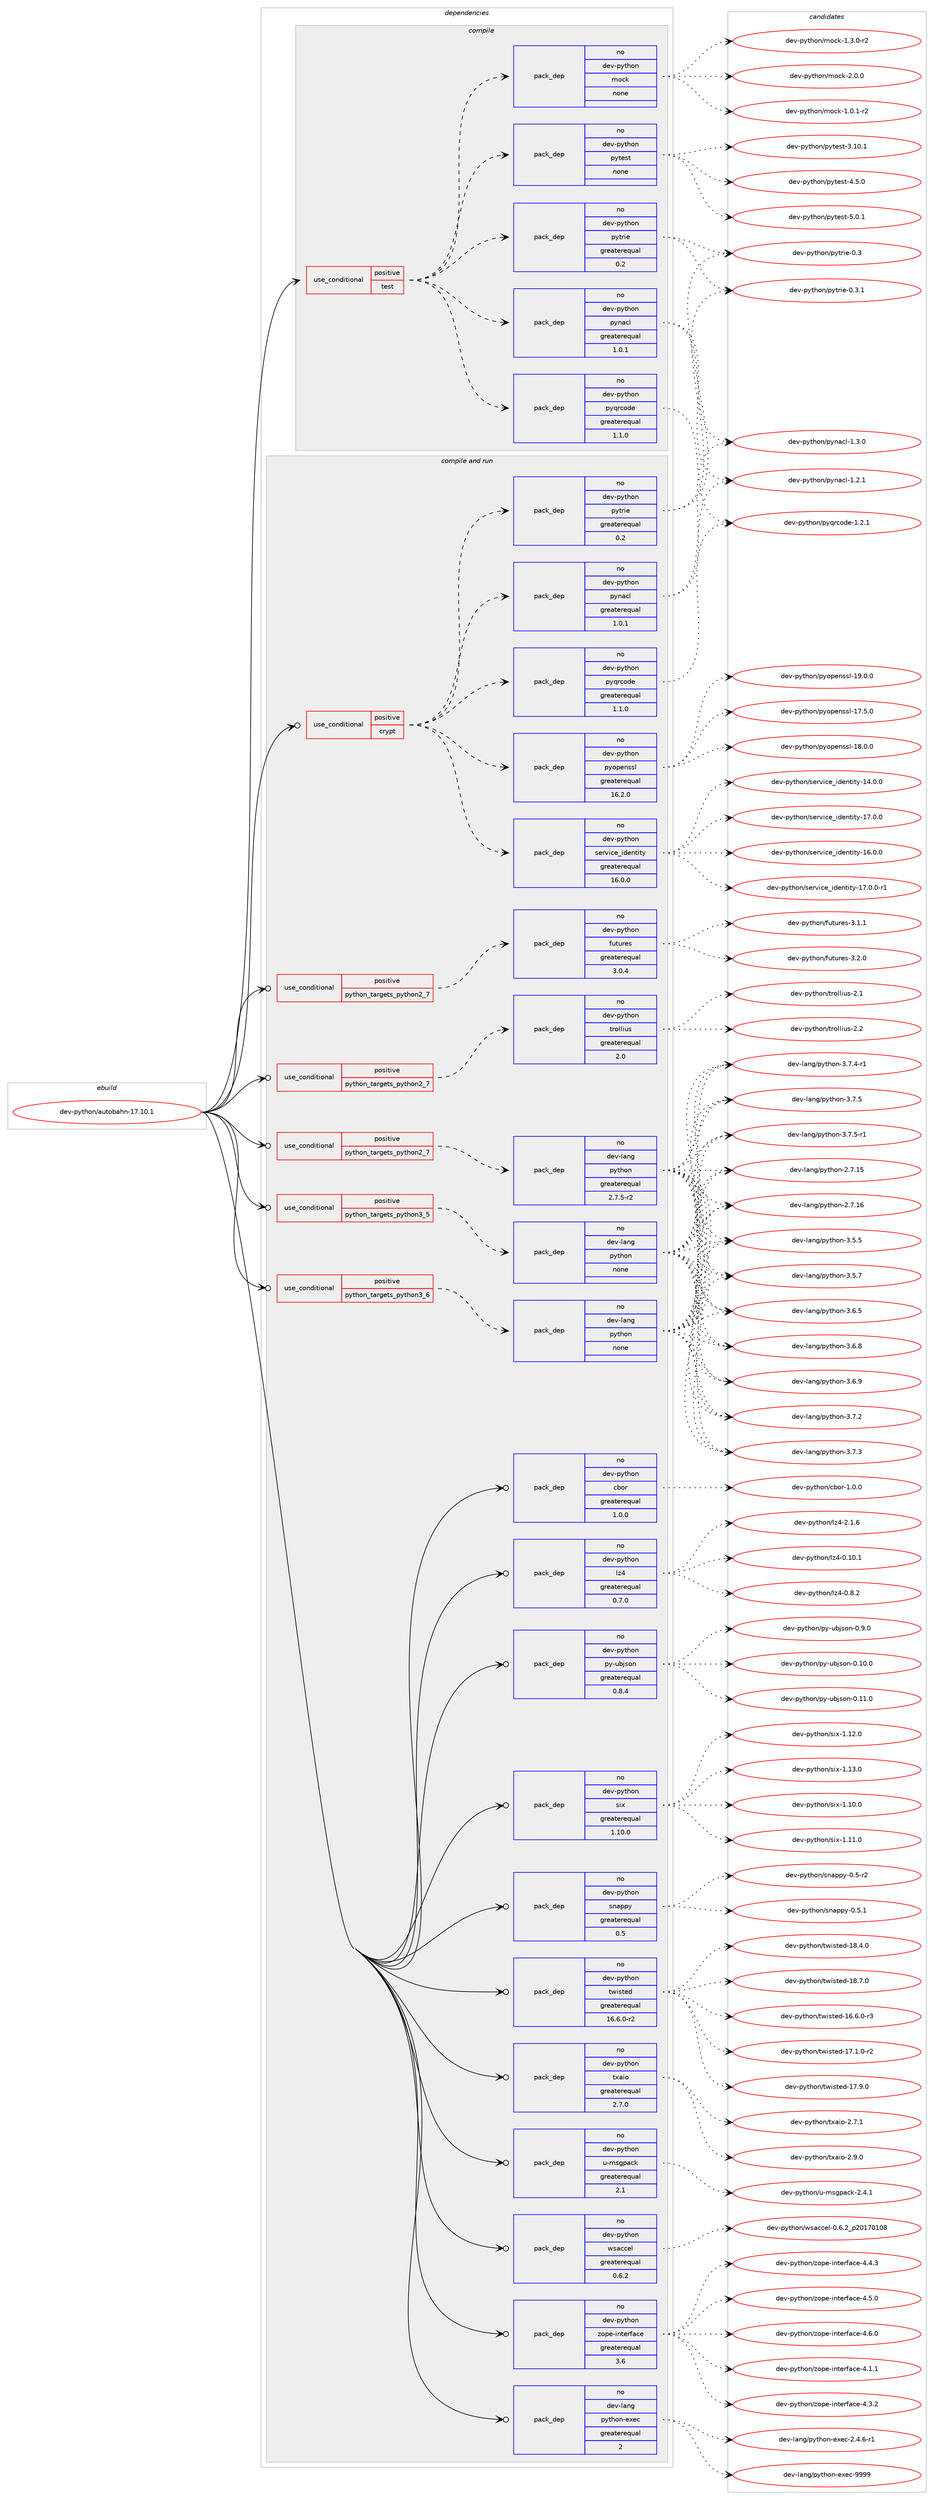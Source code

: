 digraph prolog {

# *************
# Graph options
# *************

newrank=true;
concentrate=true;
compound=true;
graph [rankdir=LR,fontname=Helvetica,fontsize=10,ranksep=1.5];#, ranksep=2.5, nodesep=0.2];
edge  [arrowhead=vee];
node  [fontname=Helvetica,fontsize=10];

# **********
# The ebuild
# **********

subgraph cluster_leftcol {
color=gray;
rank=same;
label=<<i>ebuild</i>>;
id [label="dev-python/autobahn-17.10.1", color=red, width=4, href="../dev-python/autobahn-17.10.1.svg"];
}

# ****************
# The dependencies
# ****************

subgraph cluster_midcol {
color=gray;
label=<<i>dependencies</i>>;
subgraph cluster_compile {
fillcolor="#eeeeee";
style=filled;
label=<<i>compile</i>>;
subgraph cond136487 {
dependency595331 [label=<<TABLE BORDER="0" CELLBORDER="1" CELLSPACING="0" CELLPADDING="4"><TR><TD ROWSPAN="3" CELLPADDING="10">use_conditional</TD></TR><TR><TD>positive</TD></TR><TR><TD>test</TD></TR></TABLE>>, shape=none, color=red];
subgraph pack447071 {
dependency595332 [label=<<TABLE BORDER="0" CELLBORDER="1" CELLSPACING="0" CELLPADDING="4" WIDTH="220"><TR><TD ROWSPAN="6" CELLPADDING="30">pack_dep</TD></TR><TR><TD WIDTH="110">no</TD></TR><TR><TD>dev-python</TD></TR><TR><TD>mock</TD></TR><TR><TD>none</TD></TR><TR><TD></TD></TR></TABLE>>, shape=none, color=blue];
}
dependency595331:e -> dependency595332:w [weight=20,style="dashed",arrowhead="vee"];
subgraph pack447072 {
dependency595333 [label=<<TABLE BORDER="0" CELLBORDER="1" CELLSPACING="0" CELLPADDING="4" WIDTH="220"><TR><TD ROWSPAN="6" CELLPADDING="30">pack_dep</TD></TR><TR><TD WIDTH="110">no</TD></TR><TR><TD>dev-python</TD></TR><TR><TD>pytest</TD></TR><TR><TD>none</TD></TR><TR><TD></TD></TR></TABLE>>, shape=none, color=blue];
}
dependency595331:e -> dependency595333:w [weight=20,style="dashed",arrowhead="vee"];
subgraph pack447073 {
dependency595334 [label=<<TABLE BORDER="0" CELLBORDER="1" CELLSPACING="0" CELLPADDING="4" WIDTH="220"><TR><TD ROWSPAN="6" CELLPADDING="30">pack_dep</TD></TR><TR><TD WIDTH="110">no</TD></TR><TR><TD>dev-python</TD></TR><TR><TD>pynacl</TD></TR><TR><TD>greaterequal</TD></TR><TR><TD>1.0.1</TD></TR></TABLE>>, shape=none, color=blue];
}
dependency595331:e -> dependency595334:w [weight=20,style="dashed",arrowhead="vee"];
subgraph pack447074 {
dependency595335 [label=<<TABLE BORDER="0" CELLBORDER="1" CELLSPACING="0" CELLPADDING="4" WIDTH="220"><TR><TD ROWSPAN="6" CELLPADDING="30">pack_dep</TD></TR><TR><TD WIDTH="110">no</TD></TR><TR><TD>dev-python</TD></TR><TR><TD>pytrie</TD></TR><TR><TD>greaterequal</TD></TR><TR><TD>0.2</TD></TR></TABLE>>, shape=none, color=blue];
}
dependency595331:e -> dependency595335:w [weight=20,style="dashed",arrowhead="vee"];
subgraph pack447075 {
dependency595336 [label=<<TABLE BORDER="0" CELLBORDER="1" CELLSPACING="0" CELLPADDING="4" WIDTH="220"><TR><TD ROWSPAN="6" CELLPADDING="30">pack_dep</TD></TR><TR><TD WIDTH="110">no</TD></TR><TR><TD>dev-python</TD></TR><TR><TD>pyqrcode</TD></TR><TR><TD>greaterequal</TD></TR><TR><TD>1.1.0</TD></TR></TABLE>>, shape=none, color=blue];
}
dependency595331:e -> dependency595336:w [weight=20,style="dashed",arrowhead="vee"];
}
id:e -> dependency595331:w [weight=20,style="solid",arrowhead="vee"];
}
subgraph cluster_compileandrun {
fillcolor="#eeeeee";
style=filled;
label=<<i>compile and run</i>>;
subgraph cond136488 {
dependency595337 [label=<<TABLE BORDER="0" CELLBORDER="1" CELLSPACING="0" CELLPADDING="4"><TR><TD ROWSPAN="3" CELLPADDING="10">use_conditional</TD></TR><TR><TD>positive</TD></TR><TR><TD>crypt</TD></TR></TABLE>>, shape=none, color=red];
subgraph pack447076 {
dependency595338 [label=<<TABLE BORDER="0" CELLBORDER="1" CELLSPACING="0" CELLPADDING="4" WIDTH="220"><TR><TD ROWSPAN="6" CELLPADDING="30">pack_dep</TD></TR><TR><TD WIDTH="110">no</TD></TR><TR><TD>dev-python</TD></TR><TR><TD>pyopenssl</TD></TR><TR><TD>greaterequal</TD></TR><TR><TD>16.2.0</TD></TR></TABLE>>, shape=none, color=blue];
}
dependency595337:e -> dependency595338:w [weight=20,style="dashed",arrowhead="vee"];
subgraph pack447077 {
dependency595339 [label=<<TABLE BORDER="0" CELLBORDER="1" CELLSPACING="0" CELLPADDING="4" WIDTH="220"><TR><TD ROWSPAN="6" CELLPADDING="30">pack_dep</TD></TR><TR><TD WIDTH="110">no</TD></TR><TR><TD>dev-python</TD></TR><TR><TD>pynacl</TD></TR><TR><TD>greaterequal</TD></TR><TR><TD>1.0.1</TD></TR></TABLE>>, shape=none, color=blue];
}
dependency595337:e -> dependency595339:w [weight=20,style="dashed",arrowhead="vee"];
subgraph pack447078 {
dependency595340 [label=<<TABLE BORDER="0" CELLBORDER="1" CELLSPACING="0" CELLPADDING="4" WIDTH="220"><TR><TD ROWSPAN="6" CELLPADDING="30">pack_dep</TD></TR><TR><TD WIDTH="110">no</TD></TR><TR><TD>dev-python</TD></TR><TR><TD>pytrie</TD></TR><TR><TD>greaterequal</TD></TR><TR><TD>0.2</TD></TR></TABLE>>, shape=none, color=blue];
}
dependency595337:e -> dependency595340:w [weight=20,style="dashed",arrowhead="vee"];
subgraph pack447079 {
dependency595341 [label=<<TABLE BORDER="0" CELLBORDER="1" CELLSPACING="0" CELLPADDING="4" WIDTH="220"><TR><TD ROWSPAN="6" CELLPADDING="30">pack_dep</TD></TR><TR><TD WIDTH="110">no</TD></TR><TR><TD>dev-python</TD></TR><TR><TD>pyqrcode</TD></TR><TR><TD>greaterequal</TD></TR><TR><TD>1.1.0</TD></TR></TABLE>>, shape=none, color=blue];
}
dependency595337:e -> dependency595341:w [weight=20,style="dashed",arrowhead="vee"];
subgraph pack447080 {
dependency595342 [label=<<TABLE BORDER="0" CELLBORDER="1" CELLSPACING="0" CELLPADDING="4" WIDTH="220"><TR><TD ROWSPAN="6" CELLPADDING="30">pack_dep</TD></TR><TR><TD WIDTH="110">no</TD></TR><TR><TD>dev-python</TD></TR><TR><TD>service_identity</TD></TR><TR><TD>greaterequal</TD></TR><TR><TD>16.0.0</TD></TR></TABLE>>, shape=none, color=blue];
}
dependency595337:e -> dependency595342:w [weight=20,style="dashed",arrowhead="vee"];
}
id:e -> dependency595337:w [weight=20,style="solid",arrowhead="odotvee"];
subgraph cond136489 {
dependency595343 [label=<<TABLE BORDER="0" CELLBORDER="1" CELLSPACING="0" CELLPADDING="4"><TR><TD ROWSPAN="3" CELLPADDING="10">use_conditional</TD></TR><TR><TD>positive</TD></TR><TR><TD>python_targets_python2_7</TD></TR></TABLE>>, shape=none, color=red];
subgraph pack447081 {
dependency595344 [label=<<TABLE BORDER="0" CELLBORDER="1" CELLSPACING="0" CELLPADDING="4" WIDTH="220"><TR><TD ROWSPAN="6" CELLPADDING="30">pack_dep</TD></TR><TR><TD WIDTH="110">no</TD></TR><TR><TD>dev-lang</TD></TR><TR><TD>python</TD></TR><TR><TD>greaterequal</TD></TR><TR><TD>2.7.5-r2</TD></TR></TABLE>>, shape=none, color=blue];
}
dependency595343:e -> dependency595344:w [weight=20,style="dashed",arrowhead="vee"];
}
id:e -> dependency595343:w [weight=20,style="solid",arrowhead="odotvee"];
subgraph cond136490 {
dependency595345 [label=<<TABLE BORDER="0" CELLBORDER="1" CELLSPACING="0" CELLPADDING="4"><TR><TD ROWSPAN="3" CELLPADDING="10">use_conditional</TD></TR><TR><TD>positive</TD></TR><TR><TD>python_targets_python2_7</TD></TR></TABLE>>, shape=none, color=red];
subgraph pack447082 {
dependency595346 [label=<<TABLE BORDER="0" CELLBORDER="1" CELLSPACING="0" CELLPADDING="4" WIDTH="220"><TR><TD ROWSPAN="6" CELLPADDING="30">pack_dep</TD></TR><TR><TD WIDTH="110">no</TD></TR><TR><TD>dev-python</TD></TR><TR><TD>futures</TD></TR><TR><TD>greaterequal</TD></TR><TR><TD>3.0.4</TD></TR></TABLE>>, shape=none, color=blue];
}
dependency595345:e -> dependency595346:w [weight=20,style="dashed",arrowhead="vee"];
}
id:e -> dependency595345:w [weight=20,style="solid",arrowhead="odotvee"];
subgraph cond136491 {
dependency595347 [label=<<TABLE BORDER="0" CELLBORDER="1" CELLSPACING="0" CELLPADDING="4"><TR><TD ROWSPAN="3" CELLPADDING="10">use_conditional</TD></TR><TR><TD>positive</TD></TR><TR><TD>python_targets_python2_7</TD></TR></TABLE>>, shape=none, color=red];
subgraph pack447083 {
dependency595348 [label=<<TABLE BORDER="0" CELLBORDER="1" CELLSPACING="0" CELLPADDING="4" WIDTH="220"><TR><TD ROWSPAN="6" CELLPADDING="30">pack_dep</TD></TR><TR><TD WIDTH="110">no</TD></TR><TR><TD>dev-python</TD></TR><TR><TD>trollius</TD></TR><TR><TD>greaterequal</TD></TR><TR><TD>2.0</TD></TR></TABLE>>, shape=none, color=blue];
}
dependency595347:e -> dependency595348:w [weight=20,style="dashed",arrowhead="vee"];
}
id:e -> dependency595347:w [weight=20,style="solid",arrowhead="odotvee"];
subgraph cond136492 {
dependency595349 [label=<<TABLE BORDER="0" CELLBORDER="1" CELLSPACING="0" CELLPADDING="4"><TR><TD ROWSPAN="3" CELLPADDING="10">use_conditional</TD></TR><TR><TD>positive</TD></TR><TR><TD>python_targets_python3_5</TD></TR></TABLE>>, shape=none, color=red];
subgraph pack447084 {
dependency595350 [label=<<TABLE BORDER="0" CELLBORDER="1" CELLSPACING="0" CELLPADDING="4" WIDTH="220"><TR><TD ROWSPAN="6" CELLPADDING="30">pack_dep</TD></TR><TR><TD WIDTH="110">no</TD></TR><TR><TD>dev-lang</TD></TR><TR><TD>python</TD></TR><TR><TD>none</TD></TR><TR><TD></TD></TR></TABLE>>, shape=none, color=blue];
}
dependency595349:e -> dependency595350:w [weight=20,style="dashed",arrowhead="vee"];
}
id:e -> dependency595349:w [weight=20,style="solid",arrowhead="odotvee"];
subgraph cond136493 {
dependency595351 [label=<<TABLE BORDER="0" CELLBORDER="1" CELLSPACING="0" CELLPADDING="4"><TR><TD ROWSPAN="3" CELLPADDING="10">use_conditional</TD></TR><TR><TD>positive</TD></TR><TR><TD>python_targets_python3_6</TD></TR></TABLE>>, shape=none, color=red];
subgraph pack447085 {
dependency595352 [label=<<TABLE BORDER="0" CELLBORDER="1" CELLSPACING="0" CELLPADDING="4" WIDTH="220"><TR><TD ROWSPAN="6" CELLPADDING="30">pack_dep</TD></TR><TR><TD WIDTH="110">no</TD></TR><TR><TD>dev-lang</TD></TR><TR><TD>python</TD></TR><TR><TD>none</TD></TR><TR><TD></TD></TR></TABLE>>, shape=none, color=blue];
}
dependency595351:e -> dependency595352:w [weight=20,style="dashed",arrowhead="vee"];
}
id:e -> dependency595351:w [weight=20,style="solid",arrowhead="odotvee"];
subgraph pack447086 {
dependency595353 [label=<<TABLE BORDER="0" CELLBORDER="1" CELLSPACING="0" CELLPADDING="4" WIDTH="220"><TR><TD ROWSPAN="6" CELLPADDING="30">pack_dep</TD></TR><TR><TD WIDTH="110">no</TD></TR><TR><TD>dev-lang</TD></TR><TR><TD>python-exec</TD></TR><TR><TD>greaterequal</TD></TR><TR><TD>2</TD></TR></TABLE>>, shape=none, color=blue];
}
id:e -> dependency595353:w [weight=20,style="solid",arrowhead="odotvee"];
subgraph pack447087 {
dependency595354 [label=<<TABLE BORDER="0" CELLBORDER="1" CELLSPACING="0" CELLPADDING="4" WIDTH="220"><TR><TD ROWSPAN="6" CELLPADDING="30">pack_dep</TD></TR><TR><TD WIDTH="110">no</TD></TR><TR><TD>dev-python</TD></TR><TR><TD>cbor</TD></TR><TR><TD>greaterequal</TD></TR><TR><TD>1.0.0</TD></TR></TABLE>>, shape=none, color=blue];
}
id:e -> dependency595354:w [weight=20,style="solid",arrowhead="odotvee"];
subgraph pack447088 {
dependency595355 [label=<<TABLE BORDER="0" CELLBORDER="1" CELLSPACING="0" CELLPADDING="4" WIDTH="220"><TR><TD ROWSPAN="6" CELLPADDING="30">pack_dep</TD></TR><TR><TD WIDTH="110">no</TD></TR><TR><TD>dev-python</TD></TR><TR><TD>lz4</TD></TR><TR><TD>greaterequal</TD></TR><TR><TD>0.7.0</TD></TR></TABLE>>, shape=none, color=blue];
}
id:e -> dependency595355:w [weight=20,style="solid",arrowhead="odotvee"];
subgraph pack447089 {
dependency595356 [label=<<TABLE BORDER="0" CELLBORDER="1" CELLSPACING="0" CELLPADDING="4" WIDTH="220"><TR><TD ROWSPAN="6" CELLPADDING="30">pack_dep</TD></TR><TR><TD WIDTH="110">no</TD></TR><TR><TD>dev-python</TD></TR><TR><TD>py-ubjson</TD></TR><TR><TD>greaterequal</TD></TR><TR><TD>0.8.4</TD></TR></TABLE>>, shape=none, color=blue];
}
id:e -> dependency595356:w [weight=20,style="solid",arrowhead="odotvee"];
subgraph pack447090 {
dependency595357 [label=<<TABLE BORDER="0" CELLBORDER="1" CELLSPACING="0" CELLPADDING="4" WIDTH="220"><TR><TD ROWSPAN="6" CELLPADDING="30">pack_dep</TD></TR><TR><TD WIDTH="110">no</TD></TR><TR><TD>dev-python</TD></TR><TR><TD>six</TD></TR><TR><TD>greaterequal</TD></TR><TR><TD>1.10.0</TD></TR></TABLE>>, shape=none, color=blue];
}
id:e -> dependency595357:w [weight=20,style="solid",arrowhead="odotvee"];
subgraph pack447091 {
dependency595358 [label=<<TABLE BORDER="0" CELLBORDER="1" CELLSPACING="0" CELLPADDING="4" WIDTH="220"><TR><TD ROWSPAN="6" CELLPADDING="30">pack_dep</TD></TR><TR><TD WIDTH="110">no</TD></TR><TR><TD>dev-python</TD></TR><TR><TD>snappy</TD></TR><TR><TD>greaterequal</TD></TR><TR><TD>0.5</TD></TR></TABLE>>, shape=none, color=blue];
}
id:e -> dependency595358:w [weight=20,style="solid",arrowhead="odotvee"];
subgraph pack447092 {
dependency595359 [label=<<TABLE BORDER="0" CELLBORDER="1" CELLSPACING="0" CELLPADDING="4" WIDTH="220"><TR><TD ROWSPAN="6" CELLPADDING="30">pack_dep</TD></TR><TR><TD WIDTH="110">no</TD></TR><TR><TD>dev-python</TD></TR><TR><TD>twisted</TD></TR><TR><TD>greaterequal</TD></TR><TR><TD>16.6.0-r2</TD></TR></TABLE>>, shape=none, color=blue];
}
id:e -> dependency595359:w [weight=20,style="solid",arrowhead="odotvee"];
subgraph pack447093 {
dependency595360 [label=<<TABLE BORDER="0" CELLBORDER="1" CELLSPACING="0" CELLPADDING="4" WIDTH="220"><TR><TD ROWSPAN="6" CELLPADDING="30">pack_dep</TD></TR><TR><TD WIDTH="110">no</TD></TR><TR><TD>dev-python</TD></TR><TR><TD>txaio</TD></TR><TR><TD>greaterequal</TD></TR><TR><TD>2.7.0</TD></TR></TABLE>>, shape=none, color=blue];
}
id:e -> dependency595360:w [weight=20,style="solid",arrowhead="odotvee"];
subgraph pack447094 {
dependency595361 [label=<<TABLE BORDER="0" CELLBORDER="1" CELLSPACING="0" CELLPADDING="4" WIDTH="220"><TR><TD ROWSPAN="6" CELLPADDING="30">pack_dep</TD></TR><TR><TD WIDTH="110">no</TD></TR><TR><TD>dev-python</TD></TR><TR><TD>u-msgpack</TD></TR><TR><TD>greaterequal</TD></TR><TR><TD>2.1</TD></TR></TABLE>>, shape=none, color=blue];
}
id:e -> dependency595361:w [weight=20,style="solid",arrowhead="odotvee"];
subgraph pack447095 {
dependency595362 [label=<<TABLE BORDER="0" CELLBORDER="1" CELLSPACING="0" CELLPADDING="4" WIDTH="220"><TR><TD ROWSPAN="6" CELLPADDING="30">pack_dep</TD></TR><TR><TD WIDTH="110">no</TD></TR><TR><TD>dev-python</TD></TR><TR><TD>wsaccel</TD></TR><TR><TD>greaterequal</TD></TR><TR><TD>0.6.2</TD></TR></TABLE>>, shape=none, color=blue];
}
id:e -> dependency595362:w [weight=20,style="solid",arrowhead="odotvee"];
subgraph pack447096 {
dependency595363 [label=<<TABLE BORDER="0" CELLBORDER="1" CELLSPACING="0" CELLPADDING="4" WIDTH="220"><TR><TD ROWSPAN="6" CELLPADDING="30">pack_dep</TD></TR><TR><TD WIDTH="110">no</TD></TR><TR><TD>dev-python</TD></TR><TR><TD>zope-interface</TD></TR><TR><TD>greaterequal</TD></TR><TR><TD>3.6</TD></TR></TABLE>>, shape=none, color=blue];
}
id:e -> dependency595363:w [weight=20,style="solid",arrowhead="odotvee"];
}
subgraph cluster_run {
fillcolor="#eeeeee";
style=filled;
label=<<i>run</i>>;
}
}

# **************
# The candidates
# **************

subgraph cluster_choices {
rank=same;
color=gray;
label=<<i>candidates</i>>;

subgraph choice447071 {
color=black;
nodesep=1;
choice1001011184511212111610411111047109111991074549464846494511450 [label="dev-python/mock-1.0.1-r2", color=red, width=4,href="../dev-python/mock-1.0.1-r2.svg"];
choice1001011184511212111610411111047109111991074549465146484511450 [label="dev-python/mock-1.3.0-r2", color=red, width=4,href="../dev-python/mock-1.3.0-r2.svg"];
choice100101118451121211161041111104710911199107455046484648 [label="dev-python/mock-2.0.0", color=red, width=4,href="../dev-python/mock-2.0.0.svg"];
dependency595332:e -> choice1001011184511212111610411111047109111991074549464846494511450:w [style=dotted,weight="100"];
dependency595332:e -> choice1001011184511212111610411111047109111991074549465146484511450:w [style=dotted,weight="100"];
dependency595332:e -> choice100101118451121211161041111104710911199107455046484648:w [style=dotted,weight="100"];
}
subgraph choice447072 {
color=black;
nodesep=1;
choice100101118451121211161041111104711212111610111511645514649484649 [label="dev-python/pytest-3.10.1", color=red, width=4,href="../dev-python/pytest-3.10.1.svg"];
choice1001011184511212111610411111047112121116101115116455246534648 [label="dev-python/pytest-4.5.0", color=red, width=4,href="../dev-python/pytest-4.5.0.svg"];
choice1001011184511212111610411111047112121116101115116455346484649 [label="dev-python/pytest-5.0.1", color=red, width=4,href="../dev-python/pytest-5.0.1.svg"];
dependency595333:e -> choice100101118451121211161041111104711212111610111511645514649484649:w [style=dotted,weight="100"];
dependency595333:e -> choice1001011184511212111610411111047112121116101115116455246534648:w [style=dotted,weight="100"];
dependency595333:e -> choice1001011184511212111610411111047112121116101115116455346484649:w [style=dotted,weight="100"];
}
subgraph choice447073 {
color=black;
nodesep=1;
choice10010111845112121116104111110471121211109799108454946504649 [label="dev-python/pynacl-1.2.1", color=red, width=4,href="../dev-python/pynacl-1.2.1.svg"];
choice10010111845112121116104111110471121211109799108454946514648 [label="dev-python/pynacl-1.3.0", color=red, width=4,href="../dev-python/pynacl-1.3.0.svg"];
dependency595334:e -> choice10010111845112121116104111110471121211109799108454946504649:w [style=dotted,weight="100"];
dependency595334:e -> choice10010111845112121116104111110471121211109799108454946514648:w [style=dotted,weight="100"];
}
subgraph choice447074 {
color=black;
nodesep=1;
choice100101118451121211161041111104711212111611410510145484651 [label="dev-python/pytrie-0.3", color=red, width=4,href="../dev-python/pytrie-0.3.svg"];
choice1001011184511212111610411111047112121116114105101454846514649 [label="dev-python/pytrie-0.3.1", color=red, width=4,href="../dev-python/pytrie-0.3.1.svg"];
dependency595335:e -> choice100101118451121211161041111104711212111611410510145484651:w [style=dotted,weight="100"];
dependency595335:e -> choice1001011184511212111610411111047112121116114105101454846514649:w [style=dotted,weight="100"];
}
subgraph choice447075 {
color=black;
nodesep=1;
choice100101118451121211161041111104711212111311499111100101454946504649 [label="dev-python/pyqrcode-1.2.1", color=red, width=4,href="../dev-python/pyqrcode-1.2.1.svg"];
dependency595336:e -> choice100101118451121211161041111104711212111311499111100101454946504649:w [style=dotted,weight="100"];
}
subgraph choice447076 {
color=black;
nodesep=1;
choice100101118451121211161041111104711212111111210111011511510845495546534648 [label="dev-python/pyopenssl-17.5.0", color=red, width=4,href="../dev-python/pyopenssl-17.5.0.svg"];
choice100101118451121211161041111104711212111111210111011511510845495646484648 [label="dev-python/pyopenssl-18.0.0", color=red, width=4,href="../dev-python/pyopenssl-18.0.0.svg"];
choice100101118451121211161041111104711212111111210111011511510845495746484648 [label="dev-python/pyopenssl-19.0.0", color=red, width=4,href="../dev-python/pyopenssl-19.0.0.svg"];
dependency595338:e -> choice100101118451121211161041111104711212111111210111011511510845495546534648:w [style=dotted,weight="100"];
dependency595338:e -> choice100101118451121211161041111104711212111111210111011511510845495646484648:w [style=dotted,weight="100"];
dependency595338:e -> choice100101118451121211161041111104711212111111210111011511510845495746484648:w [style=dotted,weight="100"];
}
subgraph choice447077 {
color=black;
nodesep=1;
choice10010111845112121116104111110471121211109799108454946504649 [label="dev-python/pynacl-1.2.1", color=red, width=4,href="../dev-python/pynacl-1.2.1.svg"];
choice10010111845112121116104111110471121211109799108454946514648 [label="dev-python/pynacl-1.3.0", color=red, width=4,href="../dev-python/pynacl-1.3.0.svg"];
dependency595339:e -> choice10010111845112121116104111110471121211109799108454946504649:w [style=dotted,weight="100"];
dependency595339:e -> choice10010111845112121116104111110471121211109799108454946514648:w [style=dotted,weight="100"];
}
subgraph choice447078 {
color=black;
nodesep=1;
choice100101118451121211161041111104711212111611410510145484651 [label="dev-python/pytrie-0.3", color=red, width=4,href="../dev-python/pytrie-0.3.svg"];
choice1001011184511212111610411111047112121116114105101454846514649 [label="dev-python/pytrie-0.3.1", color=red, width=4,href="../dev-python/pytrie-0.3.1.svg"];
dependency595340:e -> choice100101118451121211161041111104711212111611410510145484651:w [style=dotted,weight="100"];
dependency595340:e -> choice1001011184511212111610411111047112121116114105101454846514649:w [style=dotted,weight="100"];
}
subgraph choice447079 {
color=black;
nodesep=1;
choice100101118451121211161041111104711212111311499111100101454946504649 [label="dev-python/pyqrcode-1.2.1", color=red, width=4,href="../dev-python/pyqrcode-1.2.1.svg"];
dependency595341:e -> choice100101118451121211161041111104711212111311499111100101454946504649:w [style=dotted,weight="100"];
}
subgraph choice447080 {
color=black;
nodesep=1;
choice1001011184511212111610411111047115101114118105991019510510010111011610511612145495246484648 [label="dev-python/service_identity-14.0.0", color=red, width=4,href="../dev-python/service_identity-14.0.0.svg"];
choice1001011184511212111610411111047115101114118105991019510510010111011610511612145495446484648 [label="dev-python/service_identity-16.0.0", color=red, width=4,href="../dev-python/service_identity-16.0.0.svg"];
choice1001011184511212111610411111047115101114118105991019510510010111011610511612145495546484648 [label="dev-python/service_identity-17.0.0", color=red, width=4,href="../dev-python/service_identity-17.0.0.svg"];
choice10010111845112121116104111110471151011141181059910195105100101110116105116121454955464846484511449 [label="dev-python/service_identity-17.0.0-r1", color=red, width=4,href="../dev-python/service_identity-17.0.0-r1.svg"];
dependency595342:e -> choice1001011184511212111610411111047115101114118105991019510510010111011610511612145495246484648:w [style=dotted,weight="100"];
dependency595342:e -> choice1001011184511212111610411111047115101114118105991019510510010111011610511612145495446484648:w [style=dotted,weight="100"];
dependency595342:e -> choice1001011184511212111610411111047115101114118105991019510510010111011610511612145495546484648:w [style=dotted,weight="100"];
dependency595342:e -> choice10010111845112121116104111110471151011141181059910195105100101110116105116121454955464846484511449:w [style=dotted,weight="100"];
}
subgraph choice447081 {
color=black;
nodesep=1;
choice10010111845108971101034711212111610411111045504655464953 [label="dev-lang/python-2.7.15", color=red, width=4,href="../dev-lang/python-2.7.15.svg"];
choice10010111845108971101034711212111610411111045504655464954 [label="dev-lang/python-2.7.16", color=red, width=4,href="../dev-lang/python-2.7.16.svg"];
choice100101118451089711010347112121116104111110455146534653 [label="dev-lang/python-3.5.5", color=red, width=4,href="../dev-lang/python-3.5.5.svg"];
choice100101118451089711010347112121116104111110455146534655 [label="dev-lang/python-3.5.7", color=red, width=4,href="../dev-lang/python-3.5.7.svg"];
choice100101118451089711010347112121116104111110455146544653 [label="dev-lang/python-3.6.5", color=red, width=4,href="../dev-lang/python-3.6.5.svg"];
choice100101118451089711010347112121116104111110455146544656 [label="dev-lang/python-3.6.8", color=red, width=4,href="../dev-lang/python-3.6.8.svg"];
choice100101118451089711010347112121116104111110455146544657 [label="dev-lang/python-3.6.9", color=red, width=4,href="../dev-lang/python-3.6.9.svg"];
choice100101118451089711010347112121116104111110455146554650 [label="dev-lang/python-3.7.2", color=red, width=4,href="../dev-lang/python-3.7.2.svg"];
choice100101118451089711010347112121116104111110455146554651 [label="dev-lang/python-3.7.3", color=red, width=4,href="../dev-lang/python-3.7.3.svg"];
choice1001011184510897110103471121211161041111104551465546524511449 [label="dev-lang/python-3.7.4-r1", color=red, width=4,href="../dev-lang/python-3.7.4-r1.svg"];
choice100101118451089711010347112121116104111110455146554653 [label="dev-lang/python-3.7.5", color=red, width=4,href="../dev-lang/python-3.7.5.svg"];
choice1001011184510897110103471121211161041111104551465546534511449 [label="dev-lang/python-3.7.5-r1", color=red, width=4,href="../dev-lang/python-3.7.5-r1.svg"];
dependency595344:e -> choice10010111845108971101034711212111610411111045504655464953:w [style=dotted,weight="100"];
dependency595344:e -> choice10010111845108971101034711212111610411111045504655464954:w [style=dotted,weight="100"];
dependency595344:e -> choice100101118451089711010347112121116104111110455146534653:w [style=dotted,weight="100"];
dependency595344:e -> choice100101118451089711010347112121116104111110455146534655:w [style=dotted,weight="100"];
dependency595344:e -> choice100101118451089711010347112121116104111110455146544653:w [style=dotted,weight="100"];
dependency595344:e -> choice100101118451089711010347112121116104111110455146544656:w [style=dotted,weight="100"];
dependency595344:e -> choice100101118451089711010347112121116104111110455146544657:w [style=dotted,weight="100"];
dependency595344:e -> choice100101118451089711010347112121116104111110455146554650:w [style=dotted,weight="100"];
dependency595344:e -> choice100101118451089711010347112121116104111110455146554651:w [style=dotted,weight="100"];
dependency595344:e -> choice1001011184510897110103471121211161041111104551465546524511449:w [style=dotted,weight="100"];
dependency595344:e -> choice100101118451089711010347112121116104111110455146554653:w [style=dotted,weight="100"];
dependency595344:e -> choice1001011184510897110103471121211161041111104551465546534511449:w [style=dotted,weight="100"];
}
subgraph choice447082 {
color=black;
nodesep=1;
choice1001011184511212111610411111047102117116117114101115455146494649 [label="dev-python/futures-3.1.1", color=red, width=4,href="../dev-python/futures-3.1.1.svg"];
choice1001011184511212111610411111047102117116117114101115455146504648 [label="dev-python/futures-3.2.0", color=red, width=4,href="../dev-python/futures-3.2.0.svg"];
dependency595346:e -> choice1001011184511212111610411111047102117116117114101115455146494649:w [style=dotted,weight="100"];
dependency595346:e -> choice1001011184511212111610411111047102117116117114101115455146504648:w [style=dotted,weight="100"];
}
subgraph choice447083 {
color=black;
nodesep=1;
choice100101118451121211161041111104711611411110810810511711545504649 [label="dev-python/trollius-2.1", color=red, width=4,href="../dev-python/trollius-2.1.svg"];
choice100101118451121211161041111104711611411110810810511711545504650 [label="dev-python/trollius-2.2", color=red, width=4,href="../dev-python/trollius-2.2.svg"];
dependency595348:e -> choice100101118451121211161041111104711611411110810810511711545504649:w [style=dotted,weight="100"];
dependency595348:e -> choice100101118451121211161041111104711611411110810810511711545504650:w [style=dotted,weight="100"];
}
subgraph choice447084 {
color=black;
nodesep=1;
choice10010111845108971101034711212111610411111045504655464953 [label="dev-lang/python-2.7.15", color=red, width=4,href="../dev-lang/python-2.7.15.svg"];
choice10010111845108971101034711212111610411111045504655464954 [label="dev-lang/python-2.7.16", color=red, width=4,href="../dev-lang/python-2.7.16.svg"];
choice100101118451089711010347112121116104111110455146534653 [label="dev-lang/python-3.5.5", color=red, width=4,href="../dev-lang/python-3.5.5.svg"];
choice100101118451089711010347112121116104111110455146534655 [label="dev-lang/python-3.5.7", color=red, width=4,href="../dev-lang/python-3.5.7.svg"];
choice100101118451089711010347112121116104111110455146544653 [label="dev-lang/python-3.6.5", color=red, width=4,href="../dev-lang/python-3.6.5.svg"];
choice100101118451089711010347112121116104111110455146544656 [label="dev-lang/python-3.6.8", color=red, width=4,href="../dev-lang/python-3.6.8.svg"];
choice100101118451089711010347112121116104111110455146544657 [label="dev-lang/python-3.6.9", color=red, width=4,href="../dev-lang/python-3.6.9.svg"];
choice100101118451089711010347112121116104111110455146554650 [label="dev-lang/python-3.7.2", color=red, width=4,href="../dev-lang/python-3.7.2.svg"];
choice100101118451089711010347112121116104111110455146554651 [label="dev-lang/python-3.7.3", color=red, width=4,href="../dev-lang/python-3.7.3.svg"];
choice1001011184510897110103471121211161041111104551465546524511449 [label="dev-lang/python-3.7.4-r1", color=red, width=4,href="../dev-lang/python-3.7.4-r1.svg"];
choice100101118451089711010347112121116104111110455146554653 [label="dev-lang/python-3.7.5", color=red, width=4,href="../dev-lang/python-3.7.5.svg"];
choice1001011184510897110103471121211161041111104551465546534511449 [label="dev-lang/python-3.7.5-r1", color=red, width=4,href="../dev-lang/python-3.7.5-r1.svg"];
dependency595350:e -> choice10010111845108971101034711212111610411111045504655464953:w [style=dotted,weight="100"];
dependency595350:e -> choice10010111845108971101034711212111610411111045504655464954:w [style=dotted,weight="100"];
dependency595350:e -> choice100101118451089711010347112121116104111110455146534653:w [style=dotted,weight="100"];
dependency595350:e -> choice100101118451089711010347112121116104111110455146534655:w [style=dotted,weight="100"];
dependency595350:e -> choice100101118451089711010347112121116104111110455146544653:w [style=dotted,weight="100"];
dependency595350:e -> choice100101118451089711010347112121116104111110455146544656:w [style=dotted,weight="100"];
dependency595350:e -> choice100101118451089711010347112121116104111110455146544657:w [style=dotted,weight="100"];
dependency595350:e -> choice100101118451089711010347112121116104111110455146554650:w [style=dotted,weight="100"];
dependency595350:e -> choice100101118451089711010347112121116104111110455146554651:w [style=dotted,weight="100"];
dependency595350:e -> choice1001011184510897110103471121211161041111104551465546524511449:w [style=dotted,weight="100"];
dependency595350:e -> choice100101118451089711010347112121116104111110455146554653:w [style=dotted,weight="100"];
dependency595350:e -> choice1001011184510897110103471121211161041111104551465546534511449:w [style=dotted,weight="100"];
}
subgraph choice447085 {
color=black;
nodesep=1;
choice10010111845108971101034711212111610411111045504655464953 [label="dev-lang/python-2.7.15", color=red, width=4,href="../dev-lang/python-2.7.15.svg"];
choice10010111845108971101034711212111610411111045504655464954 [label="dev-lang/python-2.7.16", color=red, width=4,href="../dev-lang/python-2.7.16.svg"];
choice100101118451089711010347112121116104111110455146534653 [label="dev-lang/python-3.5.5", color=red, width=4,href="../dev-lang/python-3.5.5.svg"];
choice100101118451089711010347112121116104111110455146534655 [label="dev-lang/python-3.5.7", color=red, width=4,href="../dev-lang/python-3.5.7.svg"];
choice100101118451089711010347112121116104111110455146544653 [label="dev-lang/python-3.6.5", color=red, width=4,href="../dev-lang/python-3.6.5.svg"];
choice100101118451089711010347112121116104111110455146544656 [label="dev-lang/python-3.6.8", color=red, width=4,href="../dev-lang/python-3.6.8.svg"];
choice100101118451089711010347112121116104111110455146544657 [label="dev-lang/python-3.6.9", color=red, width=4,href="../dev-lang/python-3.6.9.svg"];
choice100101118451089711010347112121116104111110455146554650 [label="dev-lang/python-3.7.2", color=red, width=4,href="../dev-lang/python-3.7.2.svg"];
choice100101118451089711010347112121116104111110455146554651 [label="dev-lang/python-3.7.3", color=red, width=4,href="../dev-lang/python-3.7.3.svg"];
choice1001011184510897110103471121211161041111104551465546524511449 [label="dev-lang/python-3.7.4-r1", color=red, width=4,href="../dev-lang/python-3.7.4-r1.svg"];
choice100101118451089711010347112121116104111110455146554653 [label="dev-lang/python-3.7.5", color=red, width=4,href="../dev-lang/python-3.7.5.svg"];
choice1001011184510897110103471121211161041111104551465546534511449 [label="dev-lang/python-3.7.5-r1", color=red, width=4,href="../dev-lang/python-3.7.5-r1.svg"];
dependency595352:e -> choice10010111845108971101034711212111610411111045504655464953:w [style=dotted,weight="100"];
dependency595352:e -> choice10010111845108971101034711212111610411111045504655464954:w [style=dotted,weight="100"];
dependency595352:e -> choice100101118451089711010347112121116104111110455146534653:w [style=dotted,weight="100"];
dependency595352:e -> choice100101118451089711010347112121116104111110455146534655:w [style=dotted,weight="100"];
dependency595352:e -> choice100101118451089711010347112121116104111110455146544653:w [style=dotted,weight="100"];
dependency595352:e -> choice100101118451089711010347112121116104111110455146544656:w [style=dotted,weight="100"];
dependency595352:e -> choice100101118451089711010347112121116104111110455146544657:w [style=dotted,weight="100"];
dependency595352:e -> choice100101118451089711010347112121116104111110455146554650:w [style=dotted,weight="100"];
dependency595352:e -> choice100101118451089711010347112121116104111110455146554651:w [style=dotted,weight="100"];
dependency595352:e -> choice1001011184510897110103471121211161041111104551465546524511449:w [style=dotted,weight="100"];
dependency595352:e -> choice100101118451089711010347112121116104111110455146554653:w [style=dotted,weight="100"];
dependency595352:e -> choice1001011184510897110103471121211161041111104551465546534511449:w [style=dotted,weight="100"];
}
subgraph choice447086 {
color=black;
nodesep=1;
choice10010111845108971101034711212111610411111045101120101994550465246544511449 [label="dev-lang/python-exec-2.4.6-r1", color=red, width=4,href="../dev-lang/python-exec-2.4.6-r1.svg"];
choice10010111845108971101034711212111610411111045101120101994557575757 [label="dev-lang/python-exec-9999", color=red, width=4,href="../dev-lang/python-exec-9999.svg"];
dependency595353:e -> choice10010111845108971101034711212111610411111045101120101994550465246544511449:w [style=dotted,weight="100"];
dependency595353:e -> choice10010111845108971101034711212111610411111045101120101994557575757:w [style=dotted,weight="100"];
}
subgraph choice447087 {
color=black;
nodesep=1;
choice10010111845112121116104111110479998111114454946484648 [label="dev-python/cbor-1.0.0", color=red, width=4,href="../dev-python/cbor-1.0.0.svg"];
dependency595354:e -> choice10010111845112121116104111110479998111114454946484648:w [style=dotted,weight="100"];
}
subgraph choice447088 {
color=black;
nodesep=1;
choice10010111845112121116104111110471081225245484649484649 [label="dev-python/lz4-0.10.1", color=red, width=4,href="../dev-python/lz4-0.10.1.svg"];
choice100101118451121211161041111104710812252454846564650 [label="dev-python/lz4-0.8.2", color=red, width=4,href="../dev-python/lz4-0.8.2.svg"];
choice100101118451121211161041111104710812252455046494654 [label="dev-python/lz4-2.1.6", color=red, width=4,href="../dev-python/lz4-2.1.6.svg"];
dependency595355:e -> choice10010111845112121116104111110471081225245484649484649:w [style=dotted,weight="100"];
dependency595355:e -> choice100101118451121211161041111104710812252454846564650:w [style=dotted,weight="100"];
dependency595355:e -> choice100101118451121211161041111104710812252455046494654:w [style=dotted,weight="100"];
}
subgraph choice447089 {
color=black;
nodesep=1;
choice1001011184511212111610411111047112121451179810611511111045484649484648 [label="dev-python/py-ubjson-0.10.0", color=red, width=4,href="../dev-python/py-ubjson-0.10.0.svg"];
choice1001011184511212111610411111047112121451179810611511111045484649494648 [label="dev-python/py-ubjson-0.11.0", color=red, width=4,href="../dev-python/py-ubjson-0.11.0.svg"];
choice10010111845112121116104111110471121214511798106115111110454846574648 [label="dev-python/py-ubjson-0.9.0", color=red, width=4,href="../dev-python/py-ubjson-0.9.0.svg"];
dependency595356:e -> choice1001011184511212111610411111047112121451179810611511111045484649484648:w [style=dotted,weight="100"];
dependency595356:e -> choice1001011184511212111610411111047112121451179810611511111045484649494648:w [style=dotted,weight="100"];
dependency595356:e -> choice10010111845112121116104111110471121214511798106115111110454846574648:w [style=dotted,weight="100"];
}
subgraph choice447090 {
color=black;
nodesep=1;
choice100101118451121211161041111104711510512045494649484648 [label="dev-python/six-1.10.0", color=red, width=4,href="../dev-python/six-1.10.0.svg"];
choice100101118451121211161041111104711510512045494649494648 [label="dev-python/six-1.11.0", color=red, width=4,href="../dev-python/six-1.11.0.svg"];
choice100101118451121211161041111104711510512045494649504648 [label="dev-python/six-1.12.0", color=red, width=4,href="../dev-python/six-1.12.0.svg"];
choice100101118451121211161041111104711510512045494649514648 [label="dev-python/six-1.13.0", color=red, width=4,href="../dev-python/six-1.13.0.svg"];
dependency595357:e -> choice100101118451121211161041111104711510512045494649484648:w [style=dotted,weight="100"];
dependency595357:e -> choice100101118451121211161041111104711510512045494649494648:w [style=dotted,weight="100"];
dependency595357:e -> choice100101118451121211161041111104711510512045494649504648:w [style=dotted,weight="100"];
dependency595357:e -> choice100101118451121211161041111104711510512045494649514648:w [style=dotted,weight="100"];
}
subgraph choice447091 {
color=black;
nodesep=1;
choice100101118451121211161041111104711511097112112121454846534511450 [label="dev-python/snappy-0.5-r2", color=red, width=4,href="../dev-python/snappy-0.5-r2.svg"];
choice100101118451121211161041111104711511097112112121454846534649 [label="dev-python/snappy-0.5.1", color=red, width=4,href="../dev-python/snappy-0.5.1.svg"];
dependency595358:e -> choice100101118451121211161041111104711511097112112121454846534511450:w [style=dotted,weight="100"];
dependency595358:e -> choice100101118451121211161041111104711511097112112121454846534649:w [style=dotted,weight="100"];
}
subgraph choice447092 {
color=black;
nodesep=1;
choice1001011184511212111610411111047116119105115116101100454954465446484511451 [label="dev-python/twisted-16.6.0-r3", color=red, width=4,href="../dev-python/twisted-16.6.0-r3.svg"];
choice1001011184511212111610411111047116119105115116101100454955464946484511450 [label="dev-python/twisted-17.1.0-r2", color=red, width=4,href="../dev-python/twisted-17.1.0-r2.svg"];
choice100101118451121211161041111104711611910511511610110045495546574648 [label="dev-python/twisted-17.9.0", color=red, width=4,href="../dev-python/twisted-17.9.0.svg"];
choice100101118451121211161041111104711611910511511610110045495646524648 [label="dev-python/twisted-18.4.0", color=red, width=4,href="../dev-python/twisted-18.4.0.svg"];
choice100101118451121211161041111104711611910511511610110045495646554648 [label="dev-python/twisted-18.7.0", color=red, width=4,href="../dev-python/twisted-18.7.0.svg"];
dependency595359:e -> choice1001011184511212111610411111047116119105115116101100454954465446484511451:w [style=dotted,weight="100"];
dependency595359:e -> choice1001011184511212111610411111047116119105115116101100454955464946484511450:w [style=dotted,weight="100"];
dependency595359:e -> choice100101118451121211161041111104711611910511511610110045495546574648:w [style=dotted,weight="100"];
dependency595359:e -> choice100101118451121211161041111104711611910511511610110045495646524648:w [style=dotted,weight="100"];
dependency595359:e -> choice100101118451121211161041111104711611910511511610110045495646554648:w [style=dotted,weight="100"];
}
subgraph choice447093 {
color=black;
nodesep=1;
choice100101118451121211161041111104711612097105111455046554649 [label="dev-python/txaio-2.7.1", color=red, width=4,href="../dev-python/txaio-2.7.1.svg"];
choice100101118451121211161041111104711612097105111455046574648 [label="dev-python/txaio-2.9.0", color=red, width=4,href="../dev-python/txaio-2.9.0.svg"];
dependency595360:e -> choice100101118451121211161041111104711612097105111455046554649:w [style=dotted,weight="100"];
dependency595360:e -> choice100101118451121211161041111104711612097105111455046574648:w [style=dotted,weight="100"];
}
subgraph choice447094 {
color=black;
nodesep=1;
choice1001011184511212111610411111047117451091151031129799107455046524649 [label="dev-python/u-msgpack-2.4.1", color=red, width=4,href="../dev-python/u-msgpack-2.4.1.svg"];
dependency595361:e -> choice1001011184511212111610411111047117451091151031129799107455046524649:w [style=dotted,weight="100"];
}
subgraph choice447095 {
color=black;
nodesep=1;
choice1001011184511212111610411111047119115979999101108454846544650951125048495548494856 [label="dev-python/wsaccel-0.6.2_p20170108", color=red, width=4,href="../dev-python/wsaccel-0.6.2_p20170108.svg"];
dependency595362:e -> choice1001011184511212111610411111047119115979999101108454846544650951125048495548494856:w [style=dotted,weight="100"];
}
subgraph choice447096 {
color=black;
nodesep=1;
choice1001011184511212111610411111047122111112101451051101161011141029799101455246494649 [label="dev-python/zope-interface-4.1.1", color=red, width=4,href="../dev-python/zope-interface-4.1.1.svg"];
choice1001011184511212111610411111047122111112101451051101161011141029799101455246514650 [label="dev-python/zope-interface-4.3.2", color=red, width=4,href="../dev-python/zope-interface-4.3.2.svg"];
choice1001011184511212111610411111047122111112101451051101161011141029799101455246524651 [label="dev-python/zope-interface-4.4.3", color=red, width=4,href="../dev-python/zope-interface-4.4.3.svg"];
choice1001011184511212111610411111047122111112101451051101161011141029799101455246534648 [label="dev-python/zope-interface-4.5.0", color=red, width=4,href="../dev-python/zope-interface-4.5.0.svg"];
choice1001011184511212111610411111047122111112101451051101161011141029799101455246544648 [label="dev-python/zope-interface-4.6.0", color=red, width=4,href="../dev-python/zope-interface-4.6.0.svg"];
dependency595363:e -> choice1001011184511212111610411111047122111112101451051101161011141029799101455246494649:w [style=dotted,weight="100"];
dependency595363:e -> choice1001011184511212111610411111047122111112101451051101161011141029799101455246514650:w [style=dotted,weight="100"];
dependency595363:e -> choice1001011184511212111610411111047122111112101451051101161011141029799101455246524651:w [style=dotted,weight="100"];
dependency595363:e -> choice1001011184511212111610411111047122111112101451051101161011141029799101455246534648:w [style=dotted,weight="100"];
dependency595363:e -> choice1001011184511212111610411111047122111112101451051101161011141029799101455246544648:w [style=dotted,weight="100"];
}
}

}
